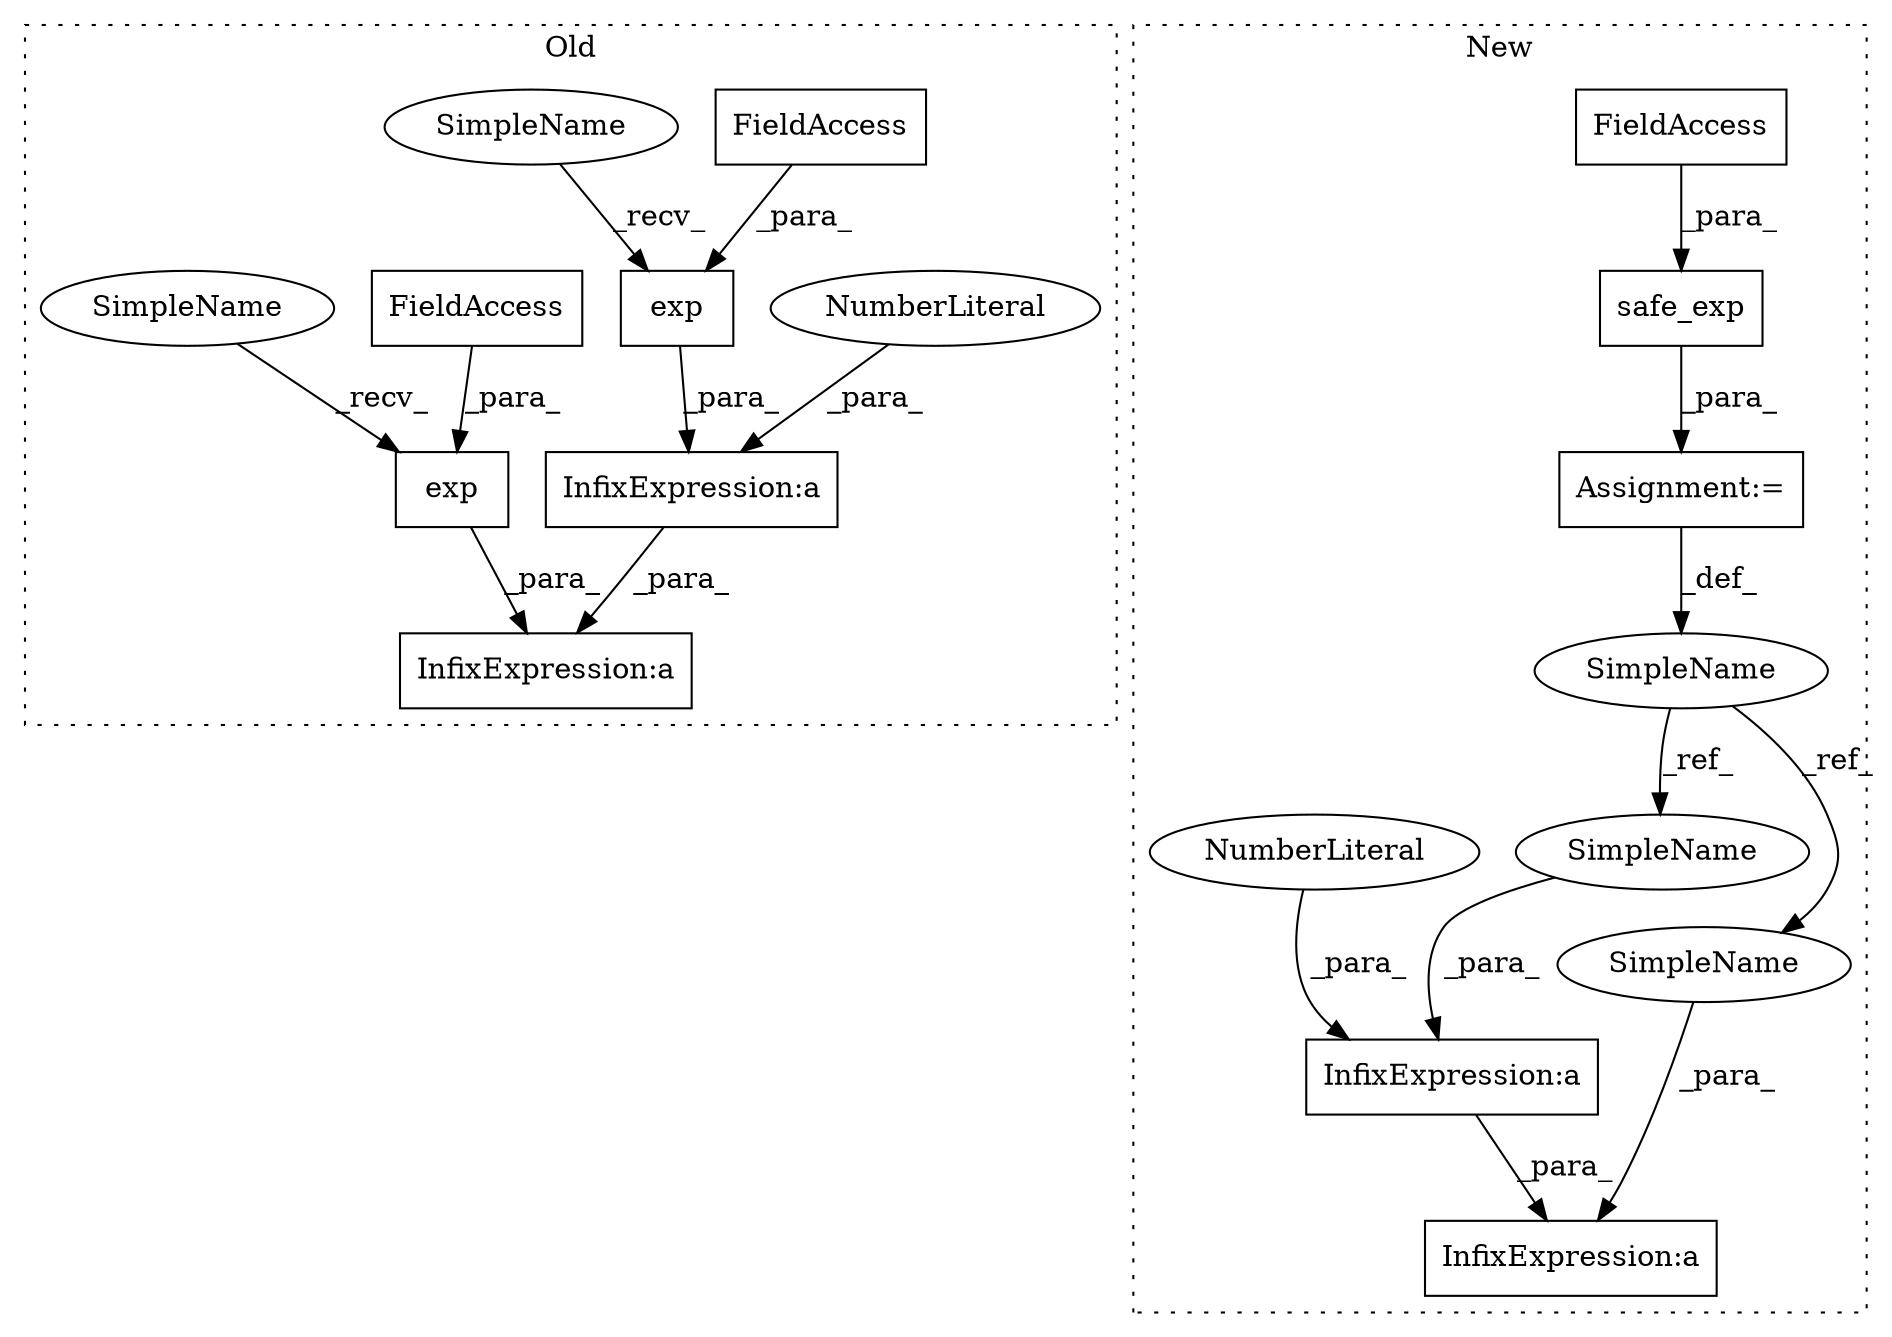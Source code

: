digraph G {
subgraph cluster0 {
3 [label="exp" a="32" s="2947,2952" l="4,1" shape="box"];
4 [label="FieldAccess" a="22" s="2951" l="1" shape="box"];
6 [label="InfixExpression:a" a="27" s="2953" l="3" shape="box"];
8 [label="InfixExpression:a" a="27" s="2960" l="3" shape="box"];
11 [label="NumberLiteral" a="34" s="2957" l="3" shape="ellipse"];
13 [label="exp" a="32" s="2969,2974" l="4,1" shape="box"];
14 [label="FieldAccess" a="22" s="2973" l="1" shape="box"];
15 [label="SimpleName" a="42" s="2963" l="5" shape="ellipse"];
16 [label="SimpleName" a="42" s="2941" l="5" shape="ellipse"];
label = "Old";
style="dotted";
}
subgraph cluster1 {
1 [label="safe_exp" a="32" s="3055,3065" l="9,1" shape="box"];
2 [label="FieldAccess" a="22" s="3064" l="1" shape="box"];
5 [label="Assignment:=" a="7" s="3054" l="1" shape="box"];
7 [label="InfixExpression:a" a="27" s="3079" l="3" shape="box"];
9 [label="InfixExpression:a" a="27" s="3086" l="3" shape="box"];
10 [label="NumberLiteral" a="34" s="3083" l="3" shape="ellipse"];
12 [label="SimpleName" a="42" s="3052" l="2" shape="ellipse"];
17 [label="SimpleName" a="42" s="3089" l="2" shape="ellipse"];
18 [label="SimpleName" a="42" s="3077" l="2" shape="ellipse"];
label = "New";
style="dotted";
}
1 -> 5 [label="_para_"];
2 -> 1 [label="_para_"];
3 -> 6 [label="_para_"];
4 -> 3 [label="_para_"];
5 -> 12 [label="_def_"];
8 -> 6 [label="_para_"];
9 -> 7 [label="_para_"];
10 -> 9 [label="_para_"];
11 -> 8 [label="_para_"];
12 -> 18 [label="_ref_"];
12 -> 17 [label="_ref_"];
13 -> 8 [label="_para_"];
14 -> 13 [label="_para_"];
15 -> 13 [label="_recv_"];
16 -> 3 [label="_recv_"];
17 -> 9 [label="_para_"];
18 -> 7 [label="_para_"];
}